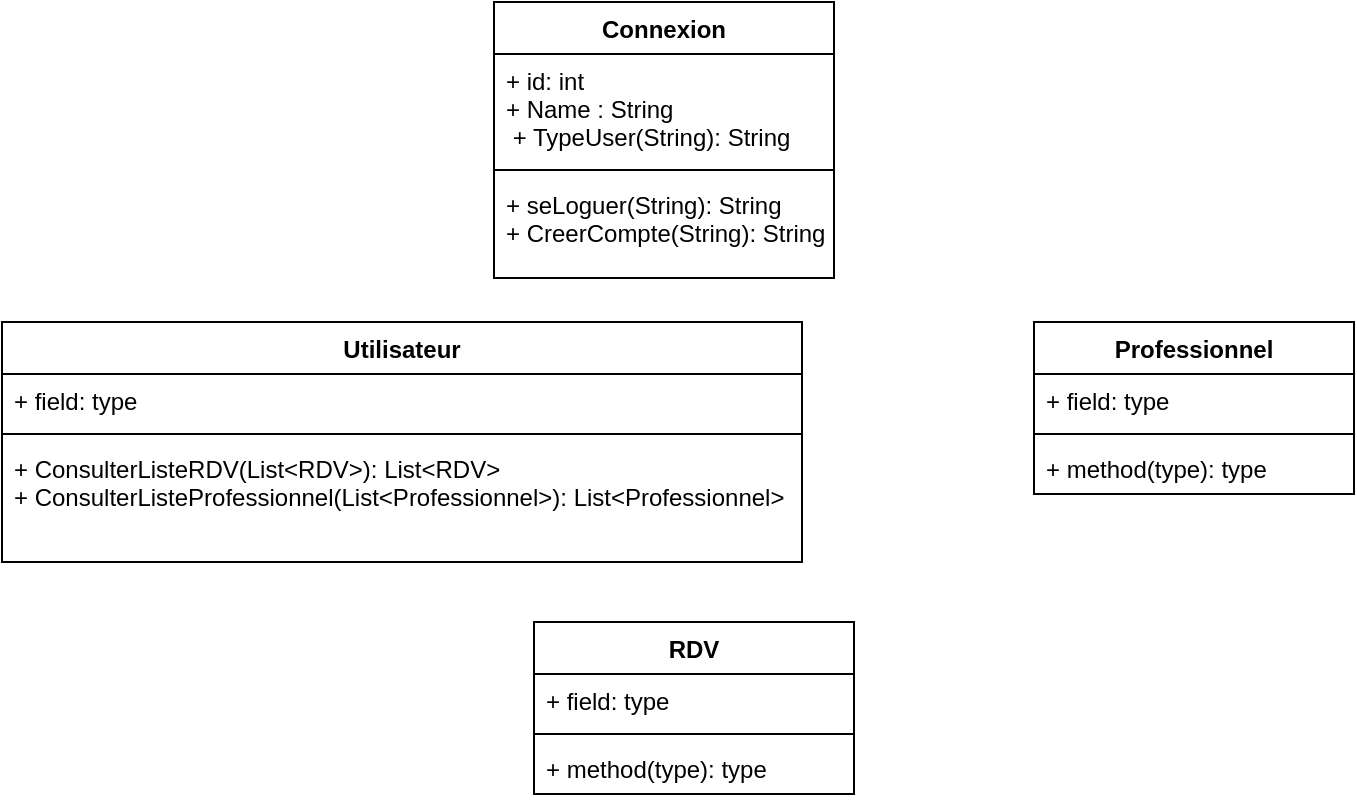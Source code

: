 <mxfile version="14.3.1" type="github">
  <diagram id="gsiKXTKb6u1TAS87h9DV" name="Page-1">
    <mxGraphModel dx="782" dy="436" grid="1" gridSize="10" guides="1" tooltips="1" connect="1" arrows="1" fold="1" page="1" pageScale="1" pageWidth="827" pageHeight="1169" math="0" shadow="0">
      <root>
        <mxCell id="0" />
        <mxCell id="1" parent="0" />
        <mxCell id="q3t45BRhxsWnlcpzxZGc-1" value="Connexion" style="swimlane;fontStyle=1;align=center;verticalAlign=top;childLayout=stackLayout;horizontal=1;startSize=26;horizontalStack=0;resizeParent=1;resizeParentMax=0;resizeLast=0;collapsible=1;marginBottom=0;" parent="1" vertex="1">
          <mxGeometry x="260" y="20" width="170" height="138" as="geometry" />
        </mxCell>
        <mxCell id="q3t45BRhxsWnlcpzxZGc-2" value="+ id: int&#xa;+ Name : String&#xa; + TypeUser(String): String&#xa;&#xa;" style="text;strokeColor=none;fillColor=none;align=left;verticalAlign=top;spacingLeft=4;spacingRight=4;overflow=hidden;rotatable=0;points=[[0,0.5],[1,0.5]];portConstraint=eastwest;" parent="q3t45BRhxsWnlcpzxZGc-1" vertex="1">
          <mxGeometry y="26" width="170" height="54" as="geometry" />
        </mxCell>
        <mxCell id="q3t45BRhxsWnlcpzxZGc-3" value="" style="line;strokeWidth=1;fillColor=none;align=left;verticalAlign=middle;spacingTop=-1;spacingLeft=3;spacingRight=3;rotatable=0;labelPosition=right;points=[];portConstraint=eastwest;" parent="q3t45BRhxsWnlcpzxZGc-1" vertex="1">
          <mxGeometry y="80" width="170" height="8" as="geometry" />
        </mxCell>
        <mxCell id="q3t45BRhxsWnlcpzxZGc-4" value="+ seLoguer(String): String&#xa;+ CreerCompte(String): String&#xa;" style="text;strokeColor=none;fillColor=none;align=left;verticalAlign=top;spacingLeft=4;spacingRight=4;overflow=hidden;rotatable=0;points=[[0,0.5],[1,0.5]];portConstraint=eastwest;" parent="q3t45BRhxsWnlcpzxZGc-1" vertex="1">
          <mxGeometry y="88" width="170" height="50" as="geometry" />
        </mxCell>
        <mxCell id="0EC6tc766JHiwWgvM4bT-1" value="Utilisateur" style="swimlane;fontStyle=1;align=center;verticalAlign=top;childLayout=stackLayout;horizontal=1;startSize=26;horizontalStack=0;resizeParent=1;resizeParentMax=0;resizeLast=0;collapsible=1;marginBottom=0;" vertex="1" parent="1">
          <mxGeometry x="14" y="180" width="400" height="120" as="geometry" />
        </mxCell>
        <mxCell id="0EC6tc766JHiwWgvM4bT-2" value="+ field: type" style="text;strokeColor=none;fillColor=none;align=left;verticalAlign=top;spacingLeft=4;spacingRight=4;overflow=hidden;rotatable=0;points=[[0,0.5],[1,0.5]];portConstraint=eastwest;" vertex="1" parent="0EC6tc766JHiwWgvM4bT-1">
          <mxGeometry y="26" width="400" height="26" as="geometry" />
        </mxCell>
        <mxCell id="0EC6tc766JHiwWgvM4bT-3" value="" style="line;strokeWidth=1;fillColor=none;align=left;verticalAlign=middle;spacingTop=-1;spacingLeft=3;spacingRight=3;rotatable=0;labelPosition=right;points=[];portConstraint=eastwest;" vertex="1" parent="0EC6tc766JHiwWgvM4bT-1">
          <mxGeometry y="52" width="400" height="8" as="geometry" />
        </mxCell>
        <mxCell id="0EC6tc766JHiwWgvM4bT-4" value="+ ConsulterListeRDV(List&lt;RDV&gt;): List&lt;RDV&gt;&#xa;+ ConsulterListeProfessionnel(List&lt;Professionnel&gt;): List&lt;Professionnel&gt;" style="text;strokeColor=none;fillColor=none;align=left;verticalAlign=top;spacingLeft=4;spacingRight=4;overflow=hidden;rotatable=0;points=[[0,0.5],[1,0.5]];portConstraint=eastwest;" vertex="1" parent="0EC6tc766JHiwWgvM4bT-1">
          <mxGeometry y="60" width="400" height="60" as="geometry" />
        </mxCell>
        <mxCell id="0EC6tc766JHiwWgvM4bT-5" value="Professionnel" style="swimlane;fontStyle=1;align=center;verticalAlign=top;childLayout=stackLayout;horizontal=1;startSize=26;horizontalStack=0;resizeParent=1;resizeParentMax=0;resizeLast=0;collapsible=1;marginBottom=0;" vertex="1" parent="1">
          <mxGeometry x="530" y="180" width="160" height="86" as="geometry" />
        </mxCell>
        <mxCell id="0EC6tc766JHiwWgvM4bT-6" value="+ field: type" style="text;strokeColor=none;fillColor=none;align=left;verticalAlign=top;spacingLeft=4;spacingRight=4;overflow=hidden;rotatable=0;points=[[0,0.5],[1,0.5]];portConstraint=eastwest;" vertex="1" parent="0EC6tc766JHiwWgvM4bT-5">
          <mxGeometry y="26" width="160" height="26" as="geometry" />
        </mxCell>
        <mxCell id="0EC6tc766JHiwWgvM4bT-7" value="" style="line;strokeWidth=1;fillColor=none;align=left;verticalAlign=middle;spacingTop=-1;spacingLeft=3;spacingRight=3;rotatable=0;labelPosition=right;points=[];portConstraint=eastwest;" vertex="1" parent="0EC6tc766JHiwWgvM4bT-5">
          <mxGeometry y="52" width="160" height="8" as="geometry" />
        </mxCell>
        <mxCell id="0EC6tc766JHiwWgvM4bT-8" value="+ method(type): type" style="text;strokeColor=none;fillColor=none;align=left;verticalAlign=top;spacingLeft=4;spacingRight=4;overflow=hidden;rotatable=0;points=[[0,0.5],[1,0.5]];portConstraint=eastwest;" vertex="1" parent="0EC6tc766JHiwWgvM4bT-5">
          <mxGeometry y="60" width="160" height="26" as="geometry" />
        </mxCell>
        <mxCell id="0EC6tc766JHiwWgvM4bT-9" value="RDV" style="swimlane;fontStyle=1;align=center;verticalAlign=top;childLayout=stackLayout;horizontal=1;startSize=26;horizontalStack=0;resizeParent=1;resizeParentMax=0;resizeLast=0;collapsible=1;marginBottom=0;" vertex="1" parent="1">
          <mxGeometry x="280" y="330" width="160" height="86" as="geometry" />
        </mxCell>
        <mxCell id="0EC6tc766JHiwWgvM4bT-10" value="+ field: type" style="text;strokeColor=none;fillColor=none;align=left;verticalAlign=top;spacingLeft=4;spacingRight=4;overflow=hidden;rotatable=0;points=[[0,0.5],[1,0.5]];portConstraint=eastwest;" vertex="1" parent="0EC6tc766JHiwWgvM4bT-9">
          <mxGeometry y="26" width="160" height="26" as="geometry" />
        </mxCell>
        <mxCell id="0EC6tc766JHiwWgvM4bT-11" value="" style="line;strokeWidth=1;fillColor=none;align=left;verticalAlign=middle;spacingTop=-1;spacingLeft=3;spacingRight=3;rotatable=0;labelPosition=right;points=[];portConstraint=eastwest;" vertex="1" parent="0EC6tc766JHiwWgvM4bT-9">
          <mxGeometry y="52" width="160" height="8" as="geometry" />
        </mxCell>
        <mxCell id="0EC6tc766JHiwWgvM4bT-12" value="+ method(type): type" style="text;strokeColor=none;fillColor=none;align=left;verticalAlign=top;spacingLeft=4;spacingRight=4;overflow=hidden;rotatable=0;points=[[0,0.5],[1,0.5]];portConstraint=eastwest;" vertex="1" parent="0EC6tc766JHiwWgvM4bT-9">
          <mxGeometry y="60" width="160" height="26" as="geometry" />
        </mxCell>
      </root>
    </mxGraphModel>
  </diagram>
</mxfile>
